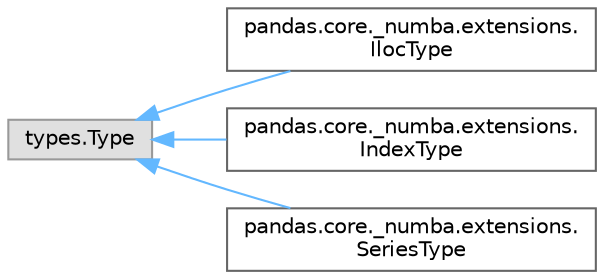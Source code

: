 digraph "Graphical Class Hierarchy"
{
 // LATEX_PDF_SIZE
  bgcolor="transparent";
  edge [fontname=Helvetica,fontsize=10,labelfontname=Helvetica,labelfontsize=10];
  node [fontname=Helvetica,fontsize=10,shape=box,height=0.2,width=0.4];
  rankdir="LR";
  Node0 [id="Node000000",label="types.Type",height=0.2,width=0.4,color="grey60", fillcolor="#E0E0E0", style="filled",tooltip=" "];
  Node0 -> Node1 [id="edge5687_Node000000_Node000001",dir="back",color="steelblue1",style="solid",tooltip=" "];
  Node1 [id="Node000001",label="pandas.core._numba.extensions.\lIlocType",height=0.2,width=0.4,color="grey40", fillcolor="white", style="filled",URL="$d4/d1e/classpandas_1_1core_1_1__numba_1_1extensions_1_1IlocType.html",tooltip=" "];
  Node0 -> Node2 [id="edge5688_Node000000_Node000002",dir="back",color="steelblue1",style="solid",tooltip=" "];
  Node2 [id="Node000002",label="pandas.core._numba.extensions.\lIndexType",height=0.2,width=0.4,color="grey40", fillcolor="white", style="filled",URL="$da/d18/classpandas_1_1core_1_1__numba_1_1extensions_1_1IndexType.html",tooltip=" "];
  Node0 -> Node3 [id="edge5689_Node000000_Node000003",dir="back",color="steelblue1",style="solid",tooltip=" "];
  Node3 [id="Node000003",label="pandas.core._numba.extensions.\lSeriesType",height=0.2,width=0.4,color="grey40", fillcolor="white", style="filled",URL="$d8/db7/classpandas_1_1core_1_1__numba_1_1extensions_1_1SeriesType.html",tooltip=" "];
}
